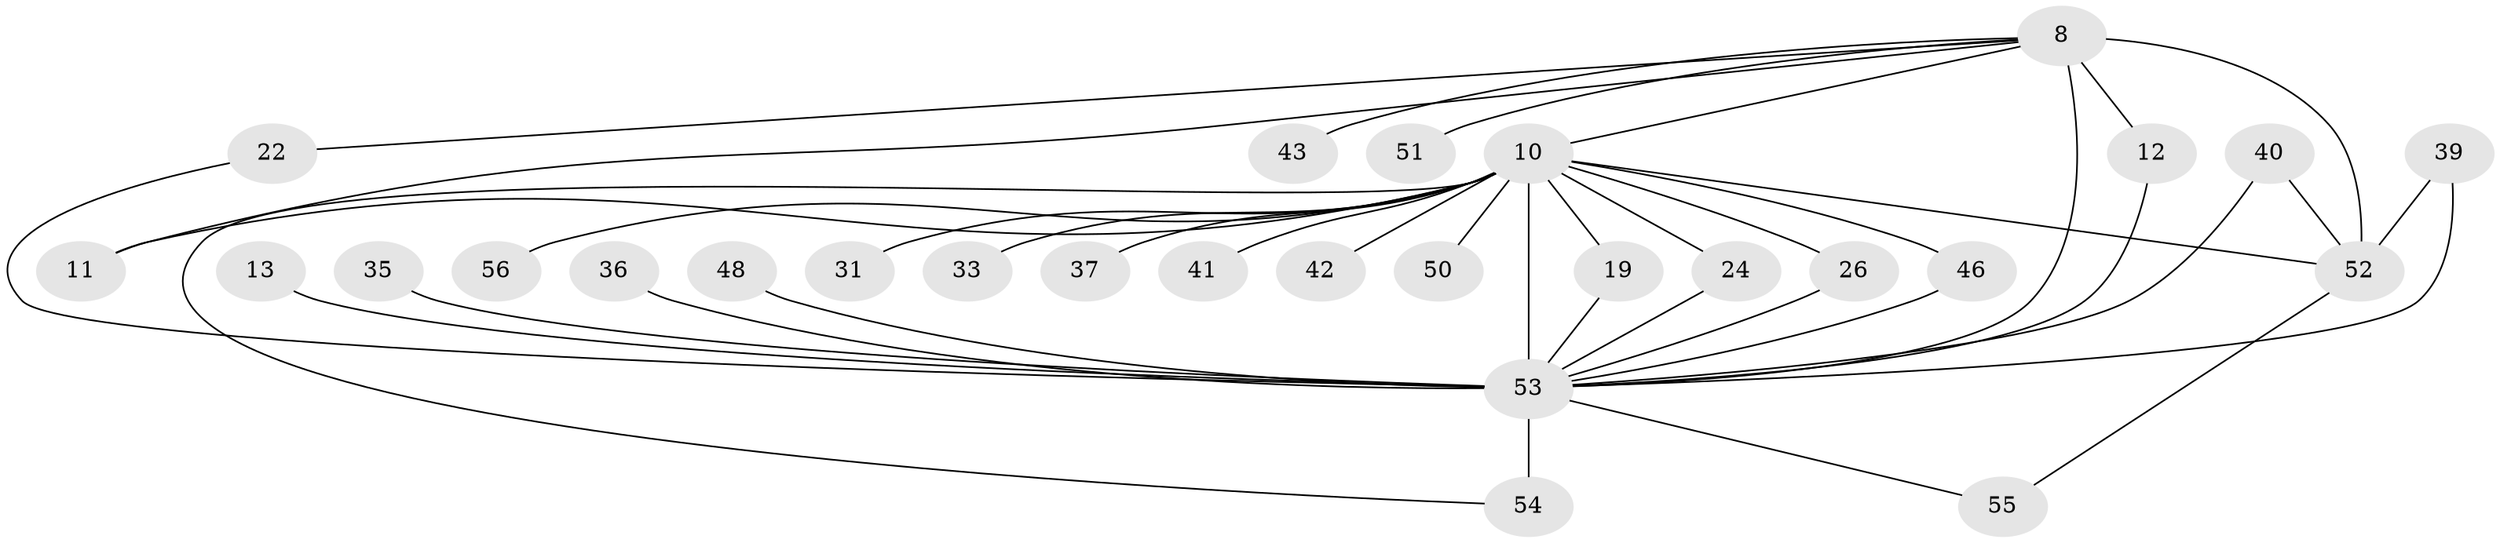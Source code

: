 // original degree distribution, {19: 0.017857142857142856, 16: 0.07142857142857142, 21: 0.017857142857142856, 15: 0.017857142857142856, 11: 0.017857142857142856, 17: 0.017857142857142856, 13: 0.017857142857142856, 2: 0.6071428571428571, 5: 0.03571428571428571, 4: 0.05357142857142857, 3: 0.10714285714285714, 6: 0.017857142857142856}
// Generated by graph-tools (version 1.1) at 2025/47/03/04/25 21:47:34]
// undirected, 28 vertices, 40 edges
graph export_dot {
graph [start="1"]
  node [color=gray90,style=filled];
  8 [super="+1"];
  10 [super="+6+4"];
  11;
  12;
  13;
  19;
  22;
  24;
  26;
  31;
  33 [super="+32"];
  35;
  36;
  37;
  39;
  40;
  41 [super="+28"];
  42;
  43;
  46 [super="+16+30"];
  48;
  50;
  51;
  52 [super="+20+21"];
  53 [super="+38+44+49"];
  54 [super="+47"];
  55;
  56;
  8 -- 10 [weight=8];
  8 -- 11;
  8 -- 12;
  8 -- 22;
  8 -- 51 [weight=2];
  8 -- 43;
  8 -- 52 [weight=4];
  8 -- 53 [weight=14];
  10 -- 24;
  10 -- 31 [weight=2];
  10 -- 41 [weight=3];
  10 -- 42 [weight=2];
  10 -- 50 [weight=2];
  10 -- 53 [weight=22];
  10 -- 11;
  10 -- 19;
  10 -- 37 [weight=2];
  10 -- 33 [weight=3];
  10 -- 46 [weight=4];
  10 -- 52;
  10 -- 54;
  10 -- 56;
  10 -- 26;
  12 -- 53;
  13 -- 53;
  19 -- 53;
  22 -- 53;
  24 -- 53;
  26 -- 53;
  35 -- 53 [weight=2];
  36 -- 53 [weight=2];
  39 -- 52;
  39 -- 53;
  40 -- 52;
  40 -- 53;
  46 -- 53;
  48 -- 53 [weight=2];
  52 -- 55;
  53 -- 55;
  53 -- 54 [weight=2];
}
